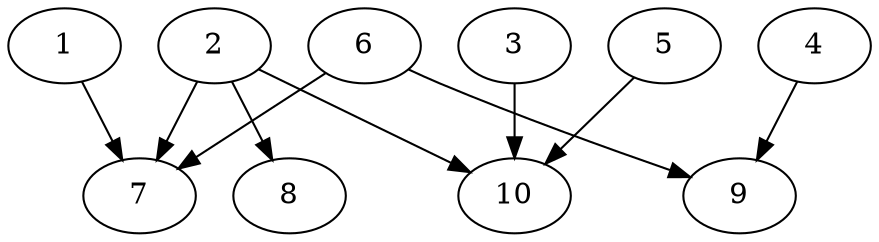 // DAG automatically generated by daggen at Thu Oct  3 13:58:06 2019
// ./daggen --dot -n 10 --ccr 0.5 --fat 0.9 --regular 0.5 --density 0.6 --mindata 5242880 --maxdata 52428800 
digraph G {
  1 [size="78008320", alpha="0.19", expect_size="39004160"] 
  1 -> 7 [size ="39004160"]
  2 [size="21700608", alpha="0.11", expect_size="10850304"] 
  2 -> 7 [size ="10850304"]
  2 -> 8 [size ="10850304"]
  2 -> 10 [size ="10850304"]
  3 [size="23279616", alpha="0.10", expect_size="11639808"] 
  3 -> 10 [size ="11639808"]
  4 [size="34191360", alpha="0.13", expect_size="17095680"] 
  4 -> 9 [size ="17095680"]
  5 [size="20283392", alpha="0.15", expect_size="10141696"] 
  5 -> 10 [size ="10141696"]
  6 [size="67072000", alpha="0.16", expect_size="33536000"] 
  6 -> 7 [size ="33536000"]
  6 -> 9 [size ="33536000"]
  7 [size="63907840", alpha="0.07", expect_size="31953920"] 
  8 [size="68644864", alpha="0.06", expect_size="34322432"] 
  9 [size="24637440", alpha="0.18", expect_size="12318720"] 
  10 [size="92514304", alpha="0.07", expect_size="46257152"] 
}
